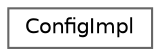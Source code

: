 digraph "Graphical Class Hierarchy"
{
 // INTERACTIVE_SVG=YES
 // LATEX_PDF_SIZE
  bgcolor="transparent";
  edge [fontname=Helvetica,fontsize=10,labelfontname=Helvetica,labelfontsize=10];
  node [fontname=Helvetica,fontsize=10,shape=box,height=0.2,width=0.4];
  rankdir="LR";
  Node0 [label="ConfigImpl",height=0.2,width=0.4,color="grey40", fillcolor="white", style="filled",URL="$dd/d0d/class_config_impl.html",tooltip="Singleton for configuration variables."];
}
